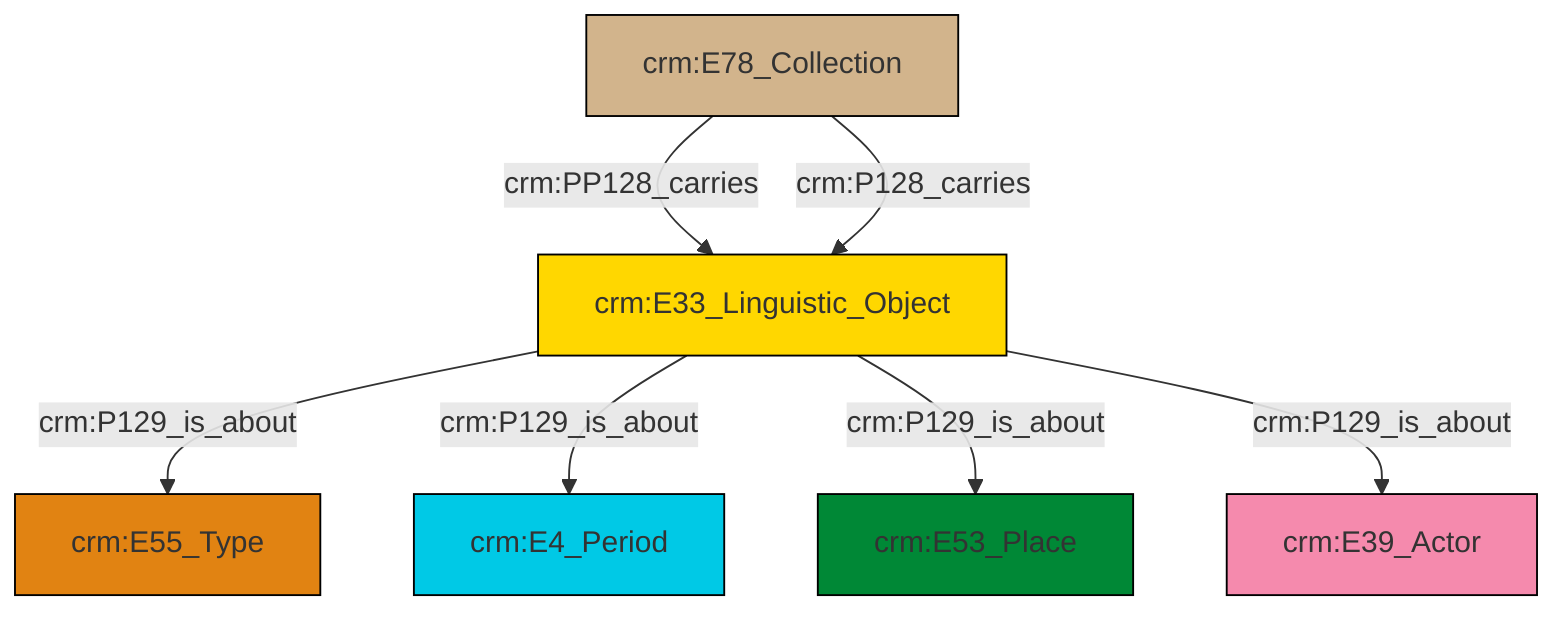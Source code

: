 graph TD
classDef Literal fill:#f2f2f2,stroke:#000000;
classDef CRM_Entity fill:#FFFFFF,stroke:#000000;
classDef Temporal_Entity fill:#00C9E6, stroke:#000000;
classDef Type fill:#E18312, stroke:#000000;
classDef Time-Span fill:#2C9C91, stroke:#000000;
classDef Appellation fill:#FFEB7F, stroke:#000000;
classDef Place fill:#008836, stroke:#000000;
classDef Persistent_Item fill:#B266B2, stroke:#000000;
classDef Conceptual_Object fill:#FFD700, stroke:#000000;
classDef Physical_Thing fill:#D2B48C, stroke:#000000;
classDef Actor fill:#f58aad, stroke:#000000;
classDef PC_Classes fill:#4ce600, stroke:#000000;
classDef Multi fill:#cccccc,stroke:#000000;

4["crm:E78_Collection"]:::Physical_Thing -->|crm:PP128_carries| 5["crm:E33_Linguistic_Object"]:::Conceptual_Object
5["crm:E33_Linguistic_Object"]:::Conceptual_Object -->|crm:P129_is_about| 7["crm:E55_Type"]:::Type
4["crm:E78_Collection"]:::Physical_Thing -->|crm:P128_carries| 5["crm:E33_Linguistic_Object"]:::Conceptual_Object
5["crm:E33_Linguistic_Object"]:::Conceptual_Object -->|crm:P129_is_about| 9["crm:E4_Period"]:::Temporal_Entity
5["crm:E33_Linguistic_Object"]:::Conceptual_Object -->|crm:P129_is_about| 2["crm:E53_Place"]:::Place
5["crm:E33_Linguistic_Object"]:::Conceptual_Object -->|crm:P129_is_about| 0["crm:E39_Actor"]:::Actor